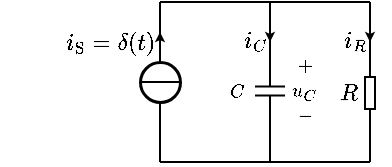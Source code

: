 <mxfile version="17.2.1" type="device"><diagram id="GKFYhbHTQyAXwHbGks0D" name="第 1 页"><mxGraphModel dx="321" dy="342" grid="1" gridSize="5" guides="1" tooltips="1" connect="1" arrows="1" fold="1" page="1" pageScale="1" pageWidth="827" pageHeight="1169" math="1" shadow="0"><root><mxCell id="0"/><mxCell id="1" parent="0"/><mxCell id="jx14LvxWViafD4RgYP5I-10" value="$$u_C$$" style="text;html=1;align=center;verticalAlign=middle;resizable=1;points=[];autosize=1;strokeColor=none;fillColor=none;fontSize=8;movable=1;rotatable=1;deletable=1;editable=1;connectable=1;" parent="1" vertex="1"><mxGeometry x="237.5" y="304.5" width="18" height="20" as="geometry"/></mxCell><mxCell id="vnZBPzhVjVgXWo8NbZRj-8" value="$$-$$" style="text;resizable=1;autosize=1;align=center;verticalAlign=middle;points=[];fillColor=none;strokeColor=none;rounded=0;html=1;imageAspect=1;noLabel=0;recursiveResize=1;expand=1;editable=1;movable=1;rotatable=1;deletable=1;connectable=0;comic=0;fontSize=8;" parent="1" vertex="1"><mxGeometry x="239" y="322" width="15" height="10" as="geometry"/></mxCell><mxCell id="vnZBPzhVjVgXWo8NbZRj-9" value="$$+$$" style="text;html=1;resizable=1;autosize=1;align=center;verticalAlign=middle;points=[];fillColor=none;strokeColor=none;rounded=0;movable=1;rotatable=1;deletable=1;editable=1;connectable=0;fontSize=8;" parent="1" vertex="1"><mxGeometry x="239" y="297" width="15" height="10" as="geometry"/></mxCell><mxCell id="jx14LvxWViafD4RgYP5I-1" value="" style="pointerEvents=1;verticalLabelPosition=bottom;shadow=0;dashed=0;align=center;html=1;verticalAlign=top;shape=mxgraph.electrical.capacitors.capacitor_1;direction=south;connectable=1;" parent="1" vertex="1"><mxGeometry x="222.5" y="292" width="15" height="45" as="geometry"/></mxCell><mxCell id="jx14LvxWViafD4RgYP5I-6" value="$$C$$" style="text;html=1;align=center;verticalAlign=middle;resizable=1;points=[];autosize=1;strokeColor=none;fillColor=none;fontSize=8;movable=1;rotatable=1;deletable=1;editable=1;connectable=1;" parent="1" vertex="1"><mxGeometry x="207" y="307" width="12" height="15" as="geometry"/></mxCell><mxCell id="8Bmr7UU7ZexVVD80fku--3" value="$$R$$" style="text;html=1;resizable=1;autosize=1;align=center;verticalAlign=middle;points=[];fillColor=none;strokeColor=none;rounded=0;fontSize=10;movable=1;rotatable=1;deletable=1;editable=1;connectable=1;" parent="1" vertex="1"><mxGeometry x="260" y="308.25" width="17.5" height="14.5" as="geometry"/></mxCell><mxCell id="8Bmr7UU7ZexVVD80fku--4" value="" style="endArrow=none;html=1;rounded=0;fontSize=10;startSize=4;endSize=4;entryX=1;entryY=0.5;entryDx=0;entryDy=0;entryPerimeter=0;" parent="1" target="8Bmr7UU7ZexVVD80fku--5" edge="1"><mxGeometry width="50" height="50" relative="1" as="geometry"><mxPoint x="280" y="270" as="sourcePoint"/><mxPoint x="454.5" y="190.5" as="targetPoint"/></mxGeometry></mxCell><mxCell id="8Bmr7UU7ZexVVD80fku--5" value="" style="pointerEvents=1;verticalLabelPosition=bottom;shadow=0;dashed=0;align=center;html=1;verticalAlign=top;shape=mxgraph.electrical.resistors.resistor_1;fontSize=10;direction=north;" parent="1" vertex="1"><mxGeometry x="277.5" y="303" width="5" height="25" as="geometry"/></mxCell><mxCell id="8Bmr7UU7ZexVVD80fku--6" value="" style="endArrow=none;html=1;rounded=0;fontSize=10;startSize=4;endSize=4;exitX=0;exitY=0.5;exitDx=0;exitDy=0;exitPerimeter=0;" parent="1" source="8Bmr7UU7ZexVVD80fku--5" edge="1"><mxGeometry width="50" height="50" relative="1" as="geometry"><mxPoint x="402" y="175.5" as="sourcePoint"/><mxPoint x="280" y="350" as="targetPoint"/></mxGeometry></mxCell><mxCell id="8Bmr7UU7ZexVVD80fku--8" value="" style="ellipse;whiteSpace=wrap;html=1;aspect=fixed;labelBorderColor=none;fontSize=10;strokeColor=default;strokeWidth=1.5;fillColor=none;" parent="1" vertex="1"><mxGeometry x="165" y="300" width="20" height="20" as="geometry"/></mxCell><mxCell id="8Bmr7UU7ZexVVD80fku--9" value="" style="endArrow=none;html=1;rounded=0;fontSize=10;startSize=4;endSize=4;entryX=1;entryY=0.5;entryDx=0;entryDy=0;exitX=0;exitY=0.5;exitDx=0;exitDy=0;" parent="1" edge="1" target="8Bmr7UU7ZexVVD80fku--8" source="8Bmr7UU7ZexVVD80fku--8"><mxGeometry width="50" height="50" relative="1" as="geometry"><mxPoint x="175" y="350" as="sourcePoint"/><mxPoint x="200" y="330" as="targetPoint"/></mxGeometry></mxCell><mxCell id="8Bmr7UU7ZexVVD80fku--12" value="" style="endArrow=none;html=1;rounded=0;fontSize=10;startSize=4;endSize=4;endFill=0;" parent="1" edge="1"><mxGeometry width="50" height="50" relative="1" as="geometry"><mxPoint x="175" y="350" as="sourcePoint"/><mxPoint x="235" y="350" as="targetPoint"/></mxGeometry></mxCell><mxCell id="8Bmr7UU7ZexVVD80fku--13" value="\(i_\mathrm{S}=\delta(t)\)" style="text;html=1;resizable=1;autosize=1;align=center;verticalAlign=middle;points=[];fillColor=none;strokeColor=none;rounded=0;comic=0;movable=1;rotatable=1;deletable=1;editable=1;connectable=0;fontSize=10;" parent="1" vertex="1"><mxGeometry x="135" y="279.5" width="30" height="20" as="geometry"/></mxCell><mxCell id="8Bmr7UU7ZexVVD80fku--18" value="" style="endArrow=none;html=1;rounded=0;strokeWidth=1;entryX=1;entryY=0.5;entryDx=0;entryDy=0;entryPerimeter=0;" parent="1" target="jx14LvxWViafD4RgYP5I-1" edge="1"><mxGeometry width="50" height="50" relative="1" as="geometry"><mxPoint x="230" y="350" as="sourcePoint"/><mxPoint x="250" y="340" as="targetPoint"/></mxGeometry></mxCell><mxCell id="8Bmr7UU7ZexVVD80fku--19" value="" style="endArrow=none;html=1;rounded=0;strokeWidth=1;exitX=0;exitY=0.5;exitDx=0;exitDy=0;exitPerimeter=0;" parent="1" source="jx14LvxWViafD4RgYP5I-1" edge="1"><mxGeometry width="50" height="50" relative="1" as="geometry"><mxPoint x="240" y="285" as="sourcePoint"/><mxPoint x="230" y="270" as="targetPoint"/></mxGeometry></mxCell><mxCell id="8Bmr7UU7ZexVVD80fku--27" value="" style="endArrow=none;html=1;rounded=0;fontSize=8;startSize=3;endSize=1;strokeWidth=1;" parent="1" edge="1"><mxGeometry width="50" height="50" relative="1" as="geometry"><mxPoint x="235" y="350" as="sourcePoint"/><mxPoint x="280" y="350" as="targetPoint"/></mxGeometry></mxCell><mxCell id="LRsMJ9Y164Hai454oY36-3" value="" style="endArrow=none;html=1;rounded=0;" parent="1" edge="1"><mxGeometry width="50" height="50" relative="1" as="geometry"><mxPoint x="175" y="270" as="sourcePoint"/><mxPoint x="280" y="270" as="targetPoint"/></mxGeometry></mxCell><mxCell id="LRsMJ9Y164Hai454oY36-9" value="$$i_C$$" style="text;html=1;resizable=1;autosize=1;align=center;verticalAlign=middle;points=[];fillColor=none;strokeColor=none;rounded=0;fontSize=10;movable=1;rotatable=1;deletable=1;editable=1;connectable=1;" parent="1" vertex="1"><mxGeometry x="213" y="279" width="17" height="20" as="geometry"/></mxCell><mxCell id="Rw_O5aGXizrxfCMmI775-1" value="" style="endArrow=none;html=1;rounded=0;exitX=0.5;exitY=0;exitDx=0;exitDy=0;" edge="1" parent="1" source="8Bmr7UU7ZexVVD80fku--8"><mxGeometry width="50" height="50" relative="1" as="geometry"><mxPoint x="180" y="295" as="sourcePoint"/><mxPoint x="175" y="270" as="targetPoint"/></mxGeometry></mxCell><mxCell id="Rw_O5aGXizrxfCMmI775-2" value="" style="endArrow=none;html=1;rounded=0;entryX=0.5;entryY=1;entryDx=0;entryDy=0;" edge="1" parent="1" target="8Bmr7UU7ZexVVD80fku--8"><mxGeometry width="50" height="50" relative="1" as="geometry"><mxPoint x="175" y="350" as="sourcePoint"/><mxPoint x="245" y="300" as="targetPoint"/></mxGeometry></mxCell><mxCell id="Rw_O5aGXizrxfCMmI775-3" value="" style="endArrow=classic;html=1;rounded=0;fontSize=10;endSize=2;" edge="1" parent="1"><mxGeometry width="50" height="50" relative="1" as="geometry"><mxPoint x="175" y="295" as="sourcePoint"/><mxPoint x="175" y="285" as="targetPoint"/></mxGeometry></mxCell><mxCell id="Rw_O5aGXizrxfCMmI775-4" value="" style="endArrow=classic;html=1;rounded=0;fontSize=10;endSize=2;" edge="1" parent="1"><mxGeometry width="50" height="50" relative="1" as="geometry"><mxPoint x="230" y="275" as="sourcePoint"/><mxPoint x="230" y="290" as="targetPoint"/></mxGeometry></mxCell><mxCell id="Rw_O5aGXizrxfCMmI775-5" value="" style="endArrow=none;html=1;rounded=0;strokeWidth=1;exitX=0;exitY=0.5;exitDx=0;exitDy=0;exitPerimeter=0;" edge="1" parent="1"><mxGeometry width="50" height="50" relative="1" as="geometry"><mxPoint x="280" y="292" as="sourcePoint"/><mxPoint x="280" y="270" as="targetPoint"/></mxGeometry></mxCell><mxCell id="Rw_O5aGXizrxfCMmI775-6" value="$$i_R$$" style="text;html=1;resizable=1;autosize=1;align=center;verticalAlign=middle;points=[];fillColor=none;strokeColor=none;rounded=0;fontSize=10;movable=1;rotatable=1;deletable=1;editable=1;connectable=1;" vertex="1" parent="1"><mxGeometry x="262.5" y="279" width="18" height="20" as="geometry"/></mxCell><mxCell id="Rw_O5aGXizrxfCMmI775-7" value="" style="endArrow=classic;html=1;rounded=0;fontSize=10;endSize=2;" edge="1" parent="1"><mxGeometry width="50" height="50" relative="1" as="geometry"><mxPoint x="280" y="275" as="sourcePoint"/><mxPoint x="280" y="290" as="targetPoint"/></mxGeometry></mxCell></root></mxGraphModel></diagram></mxfile>